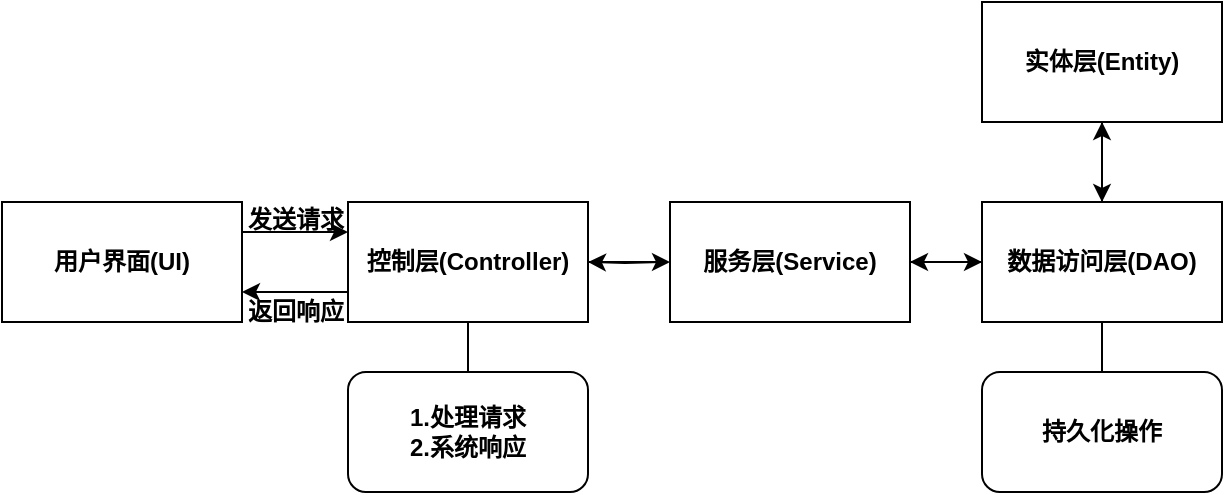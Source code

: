 <mxfile version="24.2.7" type="github">
  <diagram name="第 1 页" id="fTfmPQEAHar4iRvdisr0">
    <mxGraphModel dx="308" dy="1465" grid="1" gridSize="10" guides="1" tooltips="1" connect="1" arrows="1" fold="1" page="1" pageScale="1" pageWidth="827" pageHeight="1169" math="0" shadow="0">
      <root>
        <mxCell id="0" />
        <mxCell id="1" parent="0" />
        <mxCell id="2" value="用户界面(UI)" style="shape=rect;whiteSpace=wrap;html=1;fontSize=12;fontStyle=1" vertex="1" parent="1">
          <mxGeometry x="100" y="-645" width="120" height="60" as="geometry" />
        </mxCell>
        <mxCell id="3" value="控制层(Controller)" style="shape=rect;whiteSpace=wrap;html=1;fontSize=12;fontStyle=1" vertex="1" parent="1">
          <mxGeometry x="273" y="-645" width="120" height="60" as="geometry" />
        </mxCell>
        <mxCell id="4" value="服务层(Service)" style="shape=rect;whiteSpace=wrap;html=1;fontSize=12;fontStyle=1" vertex="1" parent="1">
          <mxGeometry x="434" y="-645" width="120" height="60" as="geometry" />
        </mxCell>
        <mxCell id="5" value="数据访问层(DAO)" style="shape=rect;whiteSpace=wrap;html=1;fontSize=12;fontStyle=1" vertex="1" parent="1">
          <mxGeometry x="590" y="-645" width="120" height="60" as="geometry" />
        </mxCell>
        <mxCell id="6" value="实体层(Entity)" style="shape=dataStore;whiteSpace=wrap;html=1;fontSize=12;fontStyle=1" vertex="1" parent="1">
          <mxGeometry x="590" y="-745" width="120" height="60" as="geometry" />
        </mxCell>
        <mxCell id="7" value="" style="edgeStyle=orthogonalEdgeStyle;rounded=0;fontSize=12;fontStyle=1;exitX=1;exitY=0.25;exitDx=0;exitDy=0;entryX=0;entryY=0.25;entryDx=0;entryDy=0;" edge="1" parent="1" source="2" target="3">
          <mxGeometry relative="1" as="geometry" />
        </mxCell>
        <mxCell id="8" value="" style="edgeStyle=orthogonalEdgeStyle;rounded=0;fontSize=12;fontStyle=1;exitX=1;exitY=0.5;exitDx=0;exitDy=0;entryX=0;entryY=0.5;entryDx=0;entryDy=0;" edge="1" parent="1" source="3" target="4">
          <mxGeometry relative="1" as="geometry" />
        </mxCell>
        <mxCell id="9" value="" style="edgeStyle=orthogonalEdgeStyle;rounded=0;fontSize=12;fontStyle=1" edge="1" parent="1" source="4" target="5">
          <mxGeometry relative="1" as="geometry" />
        </mxCell>
        <mxCell id="10" value="" style="edgeStyle=orthogonalEdgeStyle;rounded=0;fontSize=12;fontStyle=1" edge="1" parent="1" source="5" target="6">
          <mxGeometry relative="1" as="geometry" />
        </mxCell>
        <mxCell id="11" value="" style="edgeStyle=orthogonalEdgeStyle;rounded=0;fontSize=12;fontStyle=1;entryX=0.5;entryY=0;entryDx=0;entryDy=0;" edge="1" parent="1" source="6" target="5">
          <mxGeometry relative="1" as="geometry" />
        </mxCell>
        <mxCell id="12" value="发送请求" style="text;html=1;fontSize=12;fontStyle=1" vertex="1" parent="1">
          <mxGeometry x="221" y="-650" width="70" height="20" as="geometry" />
        </mxCell>
        <mxCell id="13" value="返回响应" style="text;html=1;fontSize=12;fontStyle=1" vertex="1" parent="1">
          <mxGeometry x="221" y="-604" width="70" height="20" as="geometry" />
        </mxCell>
        <mxCell id="NQ33ikotHRIKysX-i_2T-16" value="" style="edgeStyle=orthogonalEdgeStyle;rounded=0;fontSize=12;fontStyle=1;exitX=0;exitY=0.75;exitDx=0;exitDy=0;entryX=0;entryY=0;entryDx=0;entryDy=0;" edge="1" parent="1" source="3">
          <mxGeometry relative="1" as="geometry">
            <mxPoint x="230" y="-660" as="sourcePoint" />
            <mxPoint x="220" y="-600" as="targetPoint" />
          </mxGeometry>
        </mxCell>
        <mxCell id="NQ33ikotHRIKysX-i_2T-20" value="1.处理请求&lt;div&gt;2.系统响应&lt;/div&gt;" style="rounded=1;whiteSpace=wrap;html=1;fontStyle=1;" vertex="1" parent="1">
          <mxGeometry x="273" y="-560" width="120" height="60" as="geometry" />
        </mxCell>
        <mxCell id="NQ33ikotHRIKysX-i_2T-22" value="" style="endArrow=none;html=1;rounded=0;entryX=0.5;entryY=1;entryDx=0;entryDy=0;exitX=0.5;exitY=0;exitDx=0;exitDy=0;" edge="1" parent="1" source="NQ33ikotHRIKysX-i_2T-20" target="3">
          <mxGeometry width="50" height="50" relative="1" as="geometry">
            <mxPoint x="490" y="-650" as="sourcePoint" />
            <mxPoint x="540" y="-700" as="targetPoint" />
          </mxGeometry>
        </mxCell>
        <mxCell id="NQ33ikotHRIKysX-i_2T-28" value="" style="edgeStyle=orthogonalEdgeStyle;rounded=0;fontSize=12;fontStyle=1;entryX=1;entryY=0.5;entryDx=0;entryDy=0;" edge="1" parent="1" target="3">
          <mxGeometry relative="1" as="geometry">
            <mxPoint x="430" y="-615" as="sourcePoint" />
            <mxPoint x="444" y="-620" as="targetPoint" />
          </mxGeometry>
        </mxCell>
        <mxCell id="NQ33ikotHRIKysX-i_2T-30" value="持久化操作" style="rounded=1;whiteSpace=wrap;html=1;fontStyle=1;" vertex="1" parent="1">
          <mxGeometry x="590" y="-560" width="120" height="60" as="geometry" />
        </mxCell>
        <mxCell id="NQ33ikotHRIKysX-i_2T-31" value="" style="endArrow=none;html=1;rounded=0;exitX=0.5;exitY=0;exitDx=0;exitDy=0;entryX=0.5;entryY=1;entryDx=0;entryDy=0;" edge="1" parent="1" source="NQ33ikotHRIKysX-i_2T-30" target="5">
          <mxGeometry width="50" height="50" relative="1" as="geometry">
            <mxPoint x="807" y="-650" as="sourcePoint" />
            <mxPoint x="650" y="-580" as="targetPoint" />
          </mxGeometry>
        </mxCell>
        <mxCell id="NQ33ikotHRIKysX-i_2T-32" value="" style="edgeStyle=orthogonalEdgeStyle;rounded=0;fontSize=12;fontStyle=1;entryX=1;entryY=0.5;entryDx=0;entryDy=0;exitX=0;exitY=0.5;exitDx=0;exitDy=0;" edge="1" parent="1" source="5" target="4">
          <mxGeometry relative="1" as="geometry">
            <mxPoint x="660" y="-675" as="sourcePoint" />
            <mxPoint x="660" y="-635" as="targetPoint" />
          </mxGeometry>
        </mxCell>
      </root>
    </mxGraphModel>
  </diagram>
</mxfile>
